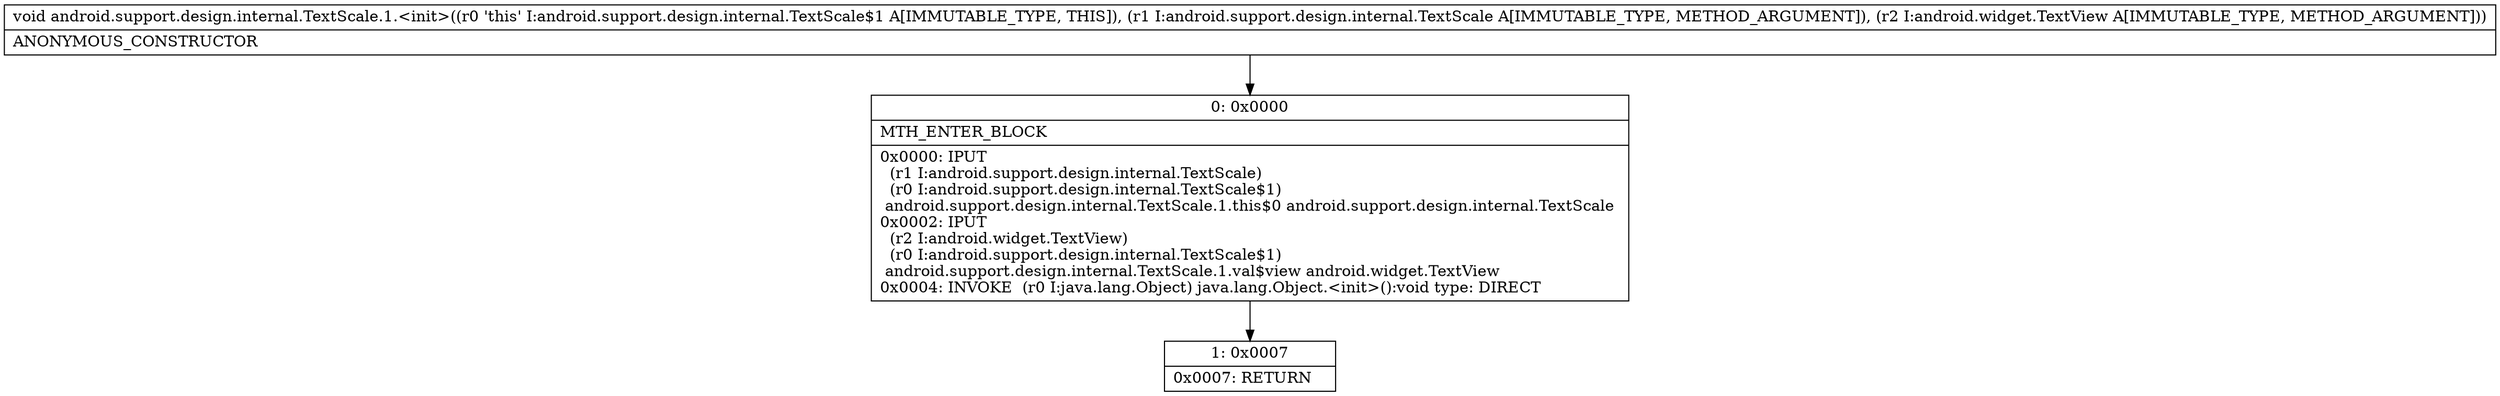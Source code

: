 digraph "CFG forandroid.support.design.internal.TextScale.1.\<init\>(Landroid\/support\/design\/internal\/TextScale;Landroid\/widget\/TextView;)V" {
Node_0 [shape=record,label="{0\:\ 0x0000|MTH_ENTER_BLOCK\l|0x0000: IPUT  \l  (r1 I:android.support.design.internal.TextScale)\l  (r0 I:android.support.design.internal.TextScale$1)\l android.support.design.internal.TextScale.1.this$0 android.support.design.internal.TextScale \l0x0002: IPUT  \l  (r2 I:android.widget.TextView)\l  (r0 I:android.support.design.internal.TextScale$1)\l android.support.design.internal.TextScale.1.val$view android.widget.TextView \l0x0004: INVOKE  (r0 I:java.lang.Object) java.lang.Object.\<init\>():void type: DIRECT \l}"];
Node_1 [shape=record,label="{1\:\ 0x0007|0x0007: RETURN   \l}"];
MethodNode[shape=record,label="{void android.support.design.internal.TextScale.1.\<init\>((r0 'this' I:android.support.design.internal.TextScale$1 A[IMMUTABLE_TYPE, THIS]), (r1 I:android.support.design.internal.TextScale A[IMMUTABLE_TYPE, METHOD_ARGUMENT]), (r2 I:android.widget.TextView A[IMMUTABLE_TYPE, METHOD_ARGUMENT]))  | ANONYMOUS_CONSTRUCTOR\l}"];
MethodNode -> Node_0;
Node_0 -> Node_1;
}

